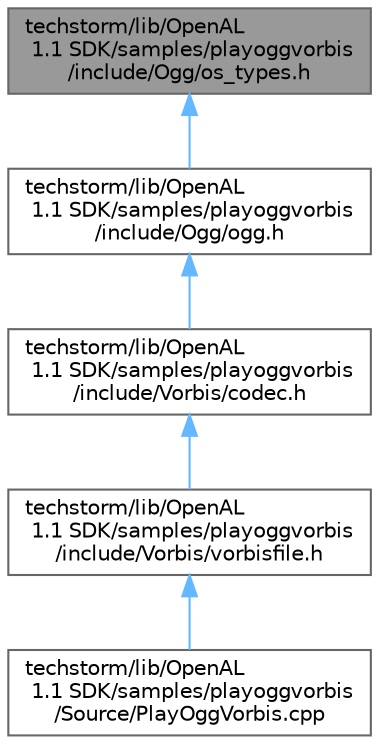 digraph "techstorm/lib/OpenAL 1.1 SDK/samples/playoggvorbis/include/Ogg/os_types.h"
{
 // LATEX_PDF_SIZE
  bgcolor="transparent";
  edge [fontname=Helvetica,fontsize=10,labelfontname=Helvetica,labelfontsize=10];
  node [fontname=Helvetica,fontsize=10,shape=box,height=0.2,width=0.4];
  Node1 [id="Node000001",label="techstorm/lib/OpenAL\l 1.1 SDK/samples/playoggvorbis\l/include/Ogg/os_types.h",height=0.2,width=0.4,color="gray40", fillcolor="grey60", style="filled", fontcolor="black",tooltip=" "];
  Node1 -> Node2 [id="edge1_Node000001_Node000002",dir="back",color="steelblue1",style="solid",tooltip=" "];
  Node2 [id="Node000002",label="techstorm/lib/OpenAL\l 1.1 SDK/samples/playoggvorbis\l/include/Ogg/ogg.h",height=0.2,width=0.4,color="grey40", fillcolor="white", style="filled",URL="$ogg_8h.html",tooltip=" "];
  Node2 -> Node3 [id="edge2_Node000002_Node000003",dir="back",color="steelblue1",style="solid",tooltip=" "];
  Node3 [id="Node000003",label="techstorm/lib/OpenAL\l 1.1 SDK/samples/playoggvorbis\l/include/Vorbis/codec.h",height=0.2,width=0.4,color="grey40", fillcolor="white", style="filled",URL="$codec_8h.html",tooltip=" "];
  Node3 -> Node4 [id="edge3_Node000003_Node000004",dir="back",color="steelblue1",style="solid",tooltip=" "];
  Node4 [id="Node000004",label="techstorm/lib/OpenAL\l 1.1 SDK/samples/playoggvorbis\l/include/Vorbis/vorbisfile.h",height=0.2,width=0.4,color="grey40", fillcolor="white", style="filled",URL="$vorbisfile_8h.html",tooltip=" "];
  Node4 -> Node5 [id="edge4_Node000004_Node000005",dir="back",color="steelblue1",style="solid",tooltip=" "];
  Node5 [id="Node000005",label="techstorm/lib/OpenAL\l 1.1 SDK/samples/playoggvorbis\l/Source/PlayOggVorbis.cpp",height=0.2,width=0.4,color="grey40", fillcolor="white", style="filled",URL="$_play_ogg_vorbis_8cpp.html",tooltip=" "];
}
